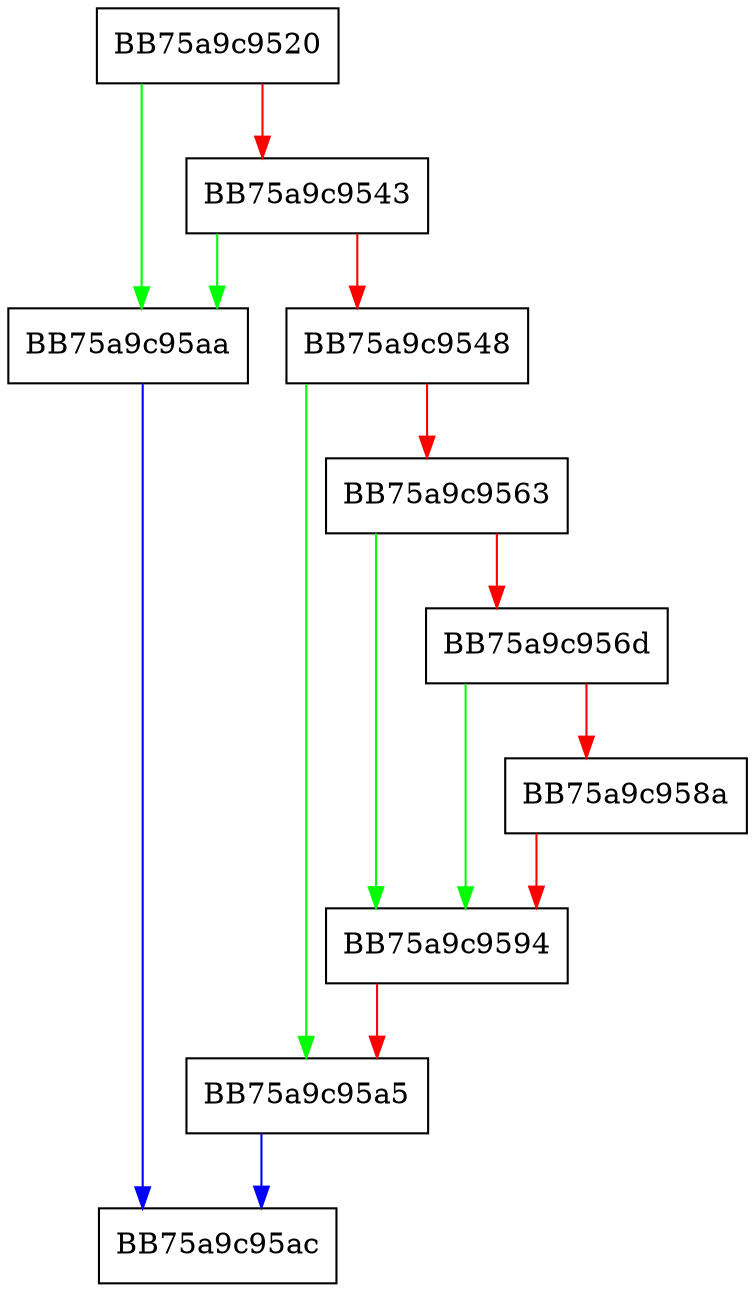 digraph commit_temp_cfi {
  node [shape="box"];
  graph [splines=ortho];
  BB75a9c9520 -> BB75a9c95aa [color="green"];
  BB75a9c9520 -> BB75a9c9543 [color="red"];
  BB75a9c9543 -> BB75a9c95aa [color="green"];
  BB75a9c9543 -> BB75a9c9548 [color="red"];
  BB75a9c9548 -> BB75a9c95a5 [color="green"];
  BB75a9c9548 -> BB75a9c9563 [color="red"];
  BB75a9c9563 -> BB75a9c9594 [color="green"];
  BB75a9c9563 -> BB75a9c956d [color="red"];
  BB75a9c956d -> BB75a9c9594 [color="green"];
  BB75a9c956d -> BB75a9c958a [color="red"];
  BB75a9c958a -> BB75a9c9594 [color="red"];
  BB75a9c9594 -> BB75a9c95a5 [color="red"];
  BB75a9c95a5 -> BB75a9c95ac [color="blue"];
  BB75a9c95aa -> BB75a9c95ac [color="blue"];
}